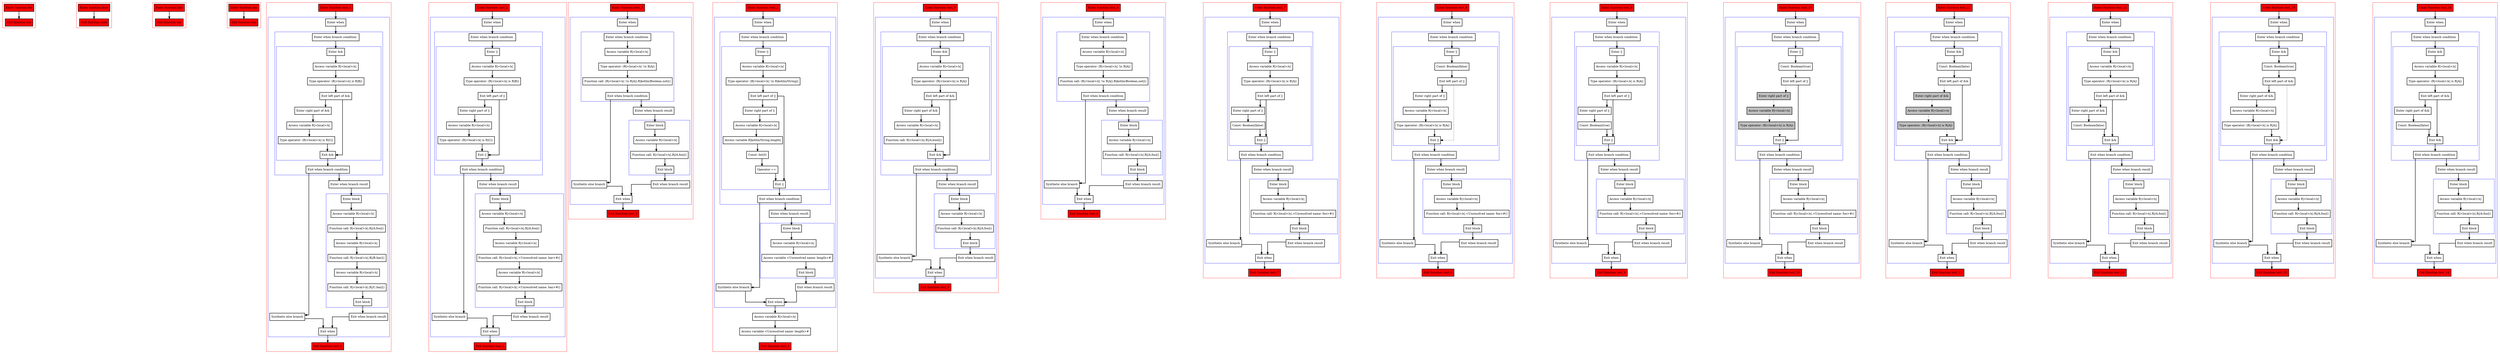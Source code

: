 digraph booleanOperators_kt {
    graph [splines=ortho nodesep=3]
    node [shape=box penwidth=2]
    edge [penwidth=2]

    subgraph cluster_0 {
        color=red
        0 [label="Enter function foo" style="filled" fillcolor=red];
        1 [label="Exit function foo" style="filled" fillcolor=red];
    }

    0 -> {1};

    subgraph cluster_1 {
        color=red
        2 [label="Enter function bool" style="filled" fillcolor=red];
        3 [label="Exit function bool" style="filled" fillcolor=red];
    }

    2 -> {3};

    subgraph cluster_2 {
        color=red
        4 [label="Enter function bar" style="filled" fillcolor=red];
        5 [label="Exit function bar" style="filled" fillcolor=red];
    }

    4 -> {5};

    subgraph cluster_3 {
        color=red
        6 [label="Enter function baz" style="filled" fillcolor=red];
        7 [label="Exit function baz" style="filled" fillcolor=red];
    }

    6 -> {7};

    subgraph cluster_4 {
        color=red
        8 [label="Enter function test_1" style="filled" fillcolor=red];
        subgraph cluster_5 {
            color=blue
            9 [label="Enter when"];
            subgraph cluster_6 {
                color=blue
                10 [label="Enter when branch condition "];
                subgraph cluster_7 {
                    color=blue
                    11 [label="Enter &&"];
                    12 [label="Access variable R|<local>/x|"];
                    13 [label="Type operator: (R|<local>/x| is R|B|)"];
                    14 [label="Exit left part of &&"];
                    15 [label="Enter right part of &&"];
                    16 [label="Access variable R|<local>/x|"];
                    17 [label="Type operator: (R|<local>/x| is R|C|)"];
                    18 [label="Exit &&"];
                }
                19 [label="Exit when branch condition"];
            }
            20 [label="Synthetic else branch"];
            21 [label="Enter when branch result"];
            subgraph cluster_8 {
                color=blue
                22 [label="Enter block"];
                23 [label="Access variable R|<local>/x|"];
                24 [label="Function call: R|<local>/x|.R|/A.foo|()"];
                25 [label="Access variable R|<local>/x|"];
                26 [label="Function call: R|<local>/x|.R|/B.bar|()"];
                27 [label="Access variable R|<local>/x|"];
                28 [label="Function call: R|<local>/x|.R|/C.baz|()"];
                29 [label="Exit block"];
            }
            30 [label="Exit when branch result"];
            31 [label="Exit when"];
        }
        32 [label="Exit function test_1" style="filled" fillcolor=red];
    }

    8 -> {9};
    9 -> {10};
    10 -> {11};
    11 -> {12};
    12 -> {13};
    13 -> {14};
    14 -> {18 15};
    15 -> {16};
    16 -> {17};
    17 -> {18};
    18 -> {19};
    19 -> {21 20};
    20 -> {31};
    21 -> {22};
    22 -> {23};
    23 -> {24};
    24 -> {25};
    25 -> {26};
    26 -> {27};
    27 -> {28};
    28 -> {29};
    29 -> {30};
    30 -> {31};
    31 -> {32};

    subgraph cluster_9 {
        color=red
        33 [label="Enter function test_2" style="filled" fillcolor=red];
        subgraph cluster_10 {
            color=blue
            34 [label="Enter when"];
            subgraph cluster_11 {
                color=blue
                35 [label="Enter when branch condition "];
                subgraph cluster_12 {
                    color=blue
                    36 [label="Enter ||"];
                    37 [label="Access variable R|<local>/x|"];
                    38 [label="Type operator: (R|<local>/x| is R|B|)"];
                    39 [label="Exit left part of ||"];
                    40 [label="Enter right part of ||"];
                    41 [label="Access variable R|<local>/x|"];
                    42 [label="Type operator: (R|<local>/x| is R|C|)"];
                    43 [label="Exit ||"];
                }
                44 [label="Exit when branch condition"];
            }
            45 [label="Synthetic else branch"];
            46 [label="Enter when branch result"];
            subgraph cluster_13 {
                color=blue
                47 [label="Enter block"];
                48 [label="Access variable R|<local>/x|"];
                49 [label="Function call: R|<local>/x|.R|/A.foo|()"];
                50 [label="Access variable R|<local>/x|"];
                51 [label="Function call: R|<local>/x|.<Unresolved name: bar>#()"];
                52 [label="Access variable R|<local>/x|"];
                53 [label="Function call: R|<local>/x|.<Unresolved name: baz>#()"];
                54 [label="Exit block"];
            }
            55 [label="Exit when branch result"];
            56 [label="Exit when"];
        }
        57 [label="Exit function test_2" style="filled" fillcolor=red];
    }

    33 -> {34};
    34 -> {35};
    35 -> {36};
    36 -> {37};
    37 -> {38};
    38 -> {39};
    39 -> {43 40};
    40 -> {41};
    41 -> {42};
    42 -> {43};
    43 -> {44};
    44 -> {46 45};
    45 -> {56};
    46 -> {47};
    47 -> {48};
    48 -> {49};
    49 -> {50};
    50 -> {51};
    51 -> {52};
    52 -> {53};
    53 -> {54};
    54 -> {55};
    55 -> {56};
    56 -> {57};

    subgraph cluster_14 {
        color=red
        58 [label="Enter function test_3" style="filled" fillcolor=red];
        subgraph cluster_15 {
            color=blue
            59 [label="Enter when"];
            subgraph cluster_16 {
                color=blue
                60 [label="Enter when branch condition "];
                61 [label="Access variable R|<local>/x|"];
                62 [label="Type operator: (R|<local>/x| !is R|A|)"];
                63 [label="Function call: (R|<local>/x| !is R|A|).R|kotlin/Boolean.not|()"];
                64 [label="Exit when branch condition"];
            }
            65 [label="Synthetic else branch"];
            66 [label="Enter when branch result"];
            subgraph cluster_17 {
                color=blue
                67 [label="Enter block"];
                68 [label="Access variable R|<local>/x|"];
                69 [label="Function call: R|<local>/x|.R|/A.foo|()"];
                70 [label="Exit block"];
            }
            71 [label="Exit when branch result"];
            72 [label="Exit when"];
        }
        73 [label="Exit function test_3" style="filled" fillcolor=red];
    }

    58 -> {59};
    59 -> {60};
    60 -> {61};
    61 -> {62};
    62 -> {63};
    63 -> {64};
    64 -> {66 65};
    65 -> {72};
    66 -> {67};
    67 -> {68};
    68 -> {69};
    69 -> {70};
    70 -> {71};
    71 -> {72};
    72 -> {73};

    subgraph cluster_18 {
        color=red
        74 [label="Enter function test_4" style="filled" fillcolor=red];
        subgraph cluster_19 {
            color=blue
            75 [label="Enter when"];
            subgraph cluster_20 {
                color=blue
                76 [label="Enter when branch condition "];
                subgraph cluster_21 {
                    color=blue
                    77 [label="Enter ||"];
                    78 [label="Access variable R|<local>/x|"];
                    79 [label="Type operator: (R|<local>/x| !is R|kotlin/String|)"];
                    80 [label="Exit left part of ||"];
                    81 [label="Enter right part of ||"];
                    82 [label="Access variable R|<local>/x|"];
                    83 [label="Access variable R|kotlin/String.length|"];
                    84 [label="Const: Int(0)"];
                    85 [label="Operator =="];
                    86 [label="Exit ||"];
                }
                87 [label="Exit when branch condition"];
            }
            88 [label="Synthetic else branch"];
            89 [label="Enter when branch result"];
            subgraph cluster_22 {
                color=blue
                90 [label="Enter block"];
                91 [label="Access variable R|<local>/x|"];
                92 [label="Access variable <Unresolved name: length>#"];
                93 [label="Exit block"];
            }
            94 [label="Exit when branch result"];
            95 [label="Exit when"];
        }
        96 [label="Access variable R|<local>/x|"];
        97 [label="Access variable <Unresolved name: length>#"];
        98 [label="Exit function test_4" style="filled" fillcolor=red];
    }

    74 -> {75};
    75 -> {76};
    76 -> {77};
    77 -> {78};
    78 -> {79};
    79 -> {80};
    80 -> {86 81};
    81 -> {82};
    82 -> {83};
    83 -> {84};
    84 -> {85};
    85 -> {86};
    86 -> {87};
    87 -> {89 88};
    88 -> {95};
    89 -> {90};
    90 -> {91};
    91 -> {92};
    92 -> {93};
    93 -> {94};
    94 -> {95};
    95 -> {96};
    96 -> {97};
    97 -> {98};

    subgraph cluster_23 {
        color=red
        99 [label="Enter function test_5" style="filled" fillcolor=red];
        subgraph cluster_24 {
            color=blue
            100 [label="Enter when"];
            subgraph cluster_25 {
                color=blue
                101 [label="Enter when branch condition "];
                subgraph cluster_26 {
                    color=blue
                    102 [label="Enter &&"];
                    103 [label="Access variable R|<local>/x|"];
                    104 [label="Type operator: (R|<local>/x| is R|A|)"];
                    105 [label="Exit left part of &&"];
                    106 [label="Enter right part of &&"];
                    107 [label="Access variable R|<local>/x|"];
                    108 [label="Function call: R|<local>/x|.R|/A.bool|()"];
                    109 [label="Exit &&"];
                }
                110 [label="Exit when branch condition"];
            }
            111 [label="Synthetic else branch"];
            112 [label="Enter when branch result"];
            subgraph cluster_27 {
                color=blue
                113 [label="Enter block"];
                114 [label="Access variable R|<local>/x|"];
                115 [label="Function call: R|<local>/x|.R|/A.foo|()"];
                116 [label="Exit block"];
            }
            117 [label="Exit when branch result"];
            118 [label="Exit when"];
        }
        119 [label="Exit function test_5" style="filled" fillcolor=red];
    }

    99 -> {100};
    100 -> {101};
    101 -> {102};
    102 -> {103};
    103 -> {104};
    104 -> {105};
    105 -> {109 106};
    106 -> {107};
    107 -> {108};
    108 -> {109};
    109 -> {110};
    110 -> {112 111};
    111 -> {118};
    112 -> {113};
    113 -> {114};
    114 -> {115};
    115 -> {116};
    116 -> {117};
    117 -> {118};
    118 -> {119};

    subgraph cluster_28 {
        color=red
        120 [label="Enter function test_6" style="filled" fillcolor=red];
        subgraph cluster_29 {
            color=blue
            121 [label="Enter when"];
            subgraph cluster_30 {
                color=blue
                122 [label="Enter when branch condition "];
                123 [label="Access variable R|<local>/x|"];
                124 [label="Type operator: (R|<local>/x| !is R|A|)"];
                125 [label="Function call: (R|<local>/x| !is R|A|).R|kotlin/Boolean.not|()"];
                126 [label="Exit when branch condition"];
            }
            127 [label="Synthetic else branch"];
            128 [label="Enter when branch result"];
            subgraph cluster_31 {
                color=blue
                129 [label="Enter block"];
                130 [label="Access variable R|<local>/x|"];
                131 [label="Function call: R|<local>/x|.R|/A.foo|()"];
                132 [label="Exit block"];
            }
            133 [label="Exit when branch result"];
            134 [label="Exit when"];
        }
        135 [label="Exit function test_6" style="filled" fillcolor=red];
    }

    120 -> {121};
    121 -> {122};
    122 -> {123};
    123 -> {124};
    124 -> {125};
    125 -> {126};
    126 -> {128 127};
    127 -> {134};
    128 -> {129};
    129 -> {130};
    130 -> {131};
    131 -> {132};
    132 -> {133};
    133 -> {134};
    134 -> {135};

    subgraph cluster_32 {
        color=red
        136 [label="Enter function test_7" style="filled" fillcolor=red];
        subgraph cluster_33 {
            color=blue
            137 [label="Enter when"];
            subgraph cluster_34 {
                color=blue
                138 [label="Enter when branch condition "];
                subgraph cluster_35 {
                    color=blue
                    139 [label="Enter ||"];
                    140 [label="Access variable R|<local>/x|"];
                    141 [label="Type operator: (R|<local>/x| is R|A|)"];
                    142 [label="Exit left part of ||"];
                    143 [label="Enter right part of ||"];
                    144 [label="Const: Boolean(false)"];
                    145 [label="Exit ||"];
                }
                146 [label="Exit when branch condition"];
            }
            147 [label="Synthetic else branch"];
            148 [label="Enter when branch result"];
            subgraph cluster_36 {
                color=blue
                149 [label="Enter block"];
                150 [label="Access variable R|<local>/x|"];
                151 [label="Function call: R|<local>/x|.<Unresolved name: foo>#()"];
                152 [label="Exit block"];
            }
            153 [label="Exit when branch result"];
            154 [label="Exit when"];
        }
        155 [label="Exit function test_7" style="filled" fillcolor=red];
    }

    136 -> {137};
    137 -> {138};
    138 -> {139};
    139 -> {140};
    140 -> {141};
    141 -> {142};
    142 -> {145 143};
    143 -> {144};
    144 -> {145};
    145 -> {146};
    146 -> {148 147};
    147 -> {154};
    148 -> {149};
    149 -> {150};
    150 -> {151};
    151 -> {152};
    152 -> {153};
    153 -> {154};
    154 -> {155};

    subgraph cluster_37 {
        color=red
        156 [label="Enter function test_8" style="filled" fillcolor=red];
        subgraph cluster_38 {
            color=blue
            157 [label="Enter when"];
            subgraph cluster_39 {
                color=blue
                158 [label="Enter when branch condition "];
                subgraph cluster_40 {
                    color=blue
                    159 [label="Enter ||"];
                    160 [label="Const: Boolean(false)"];
                    161 [label="Exit left part of ||"];
                    162 [label="Enter right part of ||"];
                    163 [label="Access variable R|<local>/x|"];
                    164 [label="Type operator: (R|<local>/x| is R|A|)"];
                    165 [label="Exit ||"];
                }
                166 [label="Exit when branch condition"];
            }
            167 [label="Synthetic else branch"];
            168 [label="Enter when branch result"];
            subgraph cluster_41 {
                color=blue
                169 [label="Enter block"];
                170 [label="Access variable R|<local>/x|"];
                171 [label="Function call: R|<local>/x|.<Unresolved name: foo>#()"];
                172 [label="Exit block"];
            }
            173 [label="Exit when branch result"];
            174 [label="Exit when"];
        }
        175 [label="Exit function test_8" style="filled" fillcolor=red];
    }

    156 -> {157};
    157 -> {158};
    158 -> {159};
    159 -> {160};
    160 -> {161};
    161 -> {162};
    161 -> {165} [style=dotted];
    162 -> {163};
    163 -> {164};
    164 -> {165};
    165 -> {166};
    166 -> {168 167};
    167 -> {174};
    168 -> {169};
    169 -> {170};
    170 -> {171};
    171 -> {172};
    172 -> {173};
    173 -> {174};
    174 -> {175};

    subgraph cluster_42 {
        color=red
        176 [label="Enter function test_9" style="filled" fillcolor=red];
        subgraph cluster_43 {
            color=blue
            177 [label="Enter when"];
            subgraph cluster_44 {
                color=blue
                178 [label="Enter when branch condition "];
                subgraph cluster_45 {
                    color=blue
                    179 [label="Enter ||"];
                    180 [label="Access variable R|<local>/x|"];
                    181 [label="Type operator: (R|<local>/x| is R|A|)"];
                    182 [label="Exit left part of ||"];
                    183 [label="Enter right part of ||"];
                    184 [label="Const: Boolean(true)"];
                    185 [label="Exit ||"];
                }
                186 [label="Exit when branch condition"];
            }
            187 [label="Synthetic else branch"];
            188 [label="Enter when branch result"];
            subgraph cluster_46 {
                color=blue
                189 [label="Enter block"];
                190 [label="Access variable R|<local>/x|"];
                191 [label="Function call: R|<local>/x|.<Unresolved name: foo>#()"];
                192 [label="Exit block"];
            }
            193 [label="Exit when branch result"];
            194 [label="Exit when"];
        }
        195 [label="Exit function test_9" style="filled" fillcolor=red];
    }

    176 -> {177};
    177 -> {178};
    178 -> {179};
    179 -> {180};
    180 -> {181};
    181 -> {182};
    182 -> {185 183};
    183 -> {184};
    184 -> {185};
    185 -> {186};
    186 -> {188 187};
    187 -> {194};
    188 -> {189};
    189 -> {190};
    190 -> {191};
    191 -> {192};
    192 -> {193};
    193 -> {194};
    194 -> {195};

    subgraph cluster_47 {
        color=red
        196 [label="Enter function test_10" style="filled" fillcolor=red];
        subgraph cluster_48 {
            color=blue
            197 [label="Enter when"];
            subgraph cluster_49 {
                color=blue
                198 [label="Enter when branch condition "];
                subgraph cluster_50 {
                    color=blue
                    199 [label="Enter ||"];
                    200 [label="Const: Boolean(true)"];
                    201 [label="Exit left part of ||"];
                    202 [label="Enter right part of ||" style="filled" fillcolor=gray];
                    203 [label="Access variable R|<local>/x|" style="filled" fillcolor=gray];
                    204 [label="Type operator: (R|<local>/x| is R|A|)" style="filled" fillcolor=gray];
                    205 [label="Exit ||"];
                }
                206 [label="Exit when branch condition"];
            }
            207 [label="Synthetic else branch"];
            208 [label="Enter when branch result"];
            subgraph cluster_51 {
                color=blue
                209 [label="Enter block"];
                210 [label="Access variable R|<local>/x|"];
                211 [label="Function call: R|<local>/x|.<Unresolved name: foo>#()"];
                212 [label="Exit block"];
            }
            213 [label="Exit when branch result"];
            214 [label="Exit when"];
        }
        215 [label="Exit function test_10" style="filled" fillcolor=red];
    }

    196 -> {197};
    197 -> {198};
    198 -> {199};
    199 -> {200};
    200 -> {201};
    201 -> {205};
    201 -> {202} [style=dotted];
    202 -> {203} [style=dotted];
    203 -> {204} [style=dotted];
    204 -> {205} [style=dotted];
    205 -> {206};
    206 -> {208 207};
    207 -> {214};
    208 -> {209};
    209 -> {210};
    210 -> {211};
    211 -> {212};
    212 -> {213};
    213 -> {214};
    214 -> {215};

    subgraph cluster_52 {
        color=red
        216 [label="Enter function test_11" style="filled" fillcolor=red];
        subgraph cluster_53 {
            color=blue
            217 [label="Enter when"];
            subgraph cluster_54 {
                color=blue
                218 [label="Enter when branch condition "];
                subgraph cluster_55 {
                    color=blue
                    219 [label="Enter &&"];
                    220 [label="Const: Boolean(false)"];
                    221 [label="Exit left part of &&"];
                    222 [label="Enter right part of &&" style="filled" fillcolor=gray];
                    223 [label="Access variable R|<local>/x|" style="filled" fillcolor=gray];
                    224 [label="Type operator: (R|<local>/x| is R|A|)" style="filled" fillcolor=gray];
                    225 [label="Exit &&"];
                }
                226 [label="Exit when branch condition"];
            }
            227 [label="Synthetic else branch"];
            228 [label="Enter when branch result"];
            subgraph cluster_56 {
                color=blue
                229 [label="Enter block"];
                230 [label="Access variable R|<local>/x|"];
                231 [label="Function call: R|<local>/x|.R|/A.foo|()"];
                232 [label="Exit block"];
            }
            233 [label="Exit when branch result"];
            234 [label="Exit when"];
        }
        235 [label="Exit function test_11" style="filled" fillcolor=red];
    }

    216 -> {217};
    217 -> {218};
    218 -> {219};
    219 -> {220};
    220 -> {221};
    221 -> {225};
    221 -> {222} [style=dotted];
    222 -> {223} [style=dotted];
    223 -> {224} [style=dotted];
    224 -> {225} [style=dotted];
    225 -> {226};
    226 -> {228 227};
    227 -> {234};
    228 -> {229};
    229 -> {230};
    230 -> {231};
    231 -> {232};
    232 -> {233};
    233 -> {234};
    234 -> {235};

    subgraph cluster_57 {
        color=red
        236 [label="Enter function test_12" style="filled" fillcolor=red];
        subgraph cluster_58 {
            color=blue
            237 [label="Enter when"];
            subgraph cluster_59 {
                color=blue
                238 [label="Enter when branch condition "];
                subgraph cluster_60 {
                    color=blue
                    239 [label="Enter &&"];
                    240 [label="Access variable R|<local>/x|"];
                    241 [label="Type operator: (R|<local>/x| is R|A|)"];
                    242 [label="Exit left part of &&"];
                    243 [label="Enter right part of &&"];
                    244 [label="Const: Boolean(false)"];
                    245 [label="Exit &&"];
                }
                246 [label="Exit when branch condition"];
            }
            247 [label="Synthetic else branch"];
            248 [label="Enter when branch result"];
            subgraph cluster_61 {
                color=blue
                249 [label="Enter block"];
                250 [label="Access variable R|<local>/x|"];
                251 [label="Function call: R|<local>/x|.R|/A.foo|()"];
                252 [label="Exit block"];
            }
            253 [label="Exit when branch result"];
            254 [label="Exit when"];
        }
        255 [label="Exit function test_12" style="filled" fillcolor=red];
    }

    236 -> {237};
    237 -> {238};
    238 -> {239};
    239 -> {240};
    240 -> {241};
    241 -> {242};
    242 -> {245 243};
    243 -> {244};
    244 -> {245};
    245 -> {246};
    246 -> {248 247};
    247 -> {254};
    248 -> {249};
    249 -> {250};
    250 -> {251};
    251 -> {252};
    252 -> {253};
    253 -> {254};
    254 -> {255};

    subgraph cluster_62 {
        color=red
        256 [label="Enter function test_13" style="filled" fillcolor=red];
        subgraph cluster_63 {
            color=blue
            257 [label="Enter when"];
            subgraph cluster_64 {
                color=blue
                258 [label="Enter when branch condition "];
                subgraph cluster_65 {
                    color=blue
                    259 [label="Enter &&"];
                    260 [label="Const: Boolean(true)"];
                    261 [label="Exit left part of &&"];
                    262 [label="Enter right part of &&"];
                    263 [label="Access variable R|<local>/x|"];
                    264 [label="Type operator: (R|<local>/x| is R|A|)"];
                    265 [label="Exit &&"];
                }
                266 [label="Exit when branch condition"];
            }
            267 [label="Synthetic else branch"];
            268 [label="Enter when branch result"];
            subgraph cluster_66 {
                color=blue
                269 [label="Enter block"];
                270 [label="Access variable R|<local>/x|"];
                271 [label="Function call: R|<local>/x|.R|/A.foo|()"];
                272 [label="Exit block"];
            }
            273 [label="Exit when branch result"];
            274 [label="Exit when"];
        }
        275 [label="Exit function test_13" style="filled" fillcolor=red];
    }

    256 -> {257};
    257 -> {258};
    258 -> {259};
    259 -> {260};
    260 -> {261};
    261 -> {262};
    261 -> {265} [style=dotted];
    262 -> {263};
    263 -> {264};
    264 -> {265};
    265 -> {266};
    266 -> {268 267};
    267 -> {274};
    268 -> {269};
    269 -> {270};
    270 -> {271};
    271 -> {272};
    272 -> {273};
    273 -> {274};
    274 -> {275};

    subgraph cluster_67 {
        color=red
        276 [label="Enter function test_14" style="filled" fillcolor=red];
        subgraph cluster_68 {
            color=blue
            277 [label="Enter when"];
            subgraph cluster_69 {
                color=blue
                278 [label="Enter when branch condition "];
                subgraph cluster_70 {
                    color=blue
                    279 [label="Enter &&"];
                    280 [label="Access variable R|<local>/x|"];
                    281 [label="Type operator: (R|<local>/x| is R|A|)"];
                    282 [label="Exit left part of &&"];
                    283 [label="Enter right part of &&"];
                    284 [label="Const: Boolean(false)"];
                    285 [label="Exit &&"];
                }
                286 [label="Exit when branch condition"];
            }
            287 [label="Synthetic else branch"];
            288 [label="Enter when branch result"];
            subgraph cluster_71 {
                color=blue
                289 [label="Enter block"];
                290 [label="Access variable R|<local>/x|"];
                291 [label="Function call: R|<local>/x|.R|/A.foo|()"];
                292 [label="Exit block"];
            }
            293 [label="Exit when branch result"];
            294 [label="Exit when"];
        }
        295 [label="Exit function test_14" style="filled" fillcolor=red];
    }

    276 -> {277};
    277 -> {278};
    278 -> {279};
    279 -> {280};
    280 -> {281};
    281 -> {282};
    282 -> {285 283};
    283 -> {284};
    284 -> {285};
    285 -> {286};
    286 -> {288 287};
    287 -> {294};
    288 -> {289};
    289 -> {290};
    290 -> {291};
    291 -> {292};
    292 -> {293};
    293 -> {294};
    294 -> {295};

}
